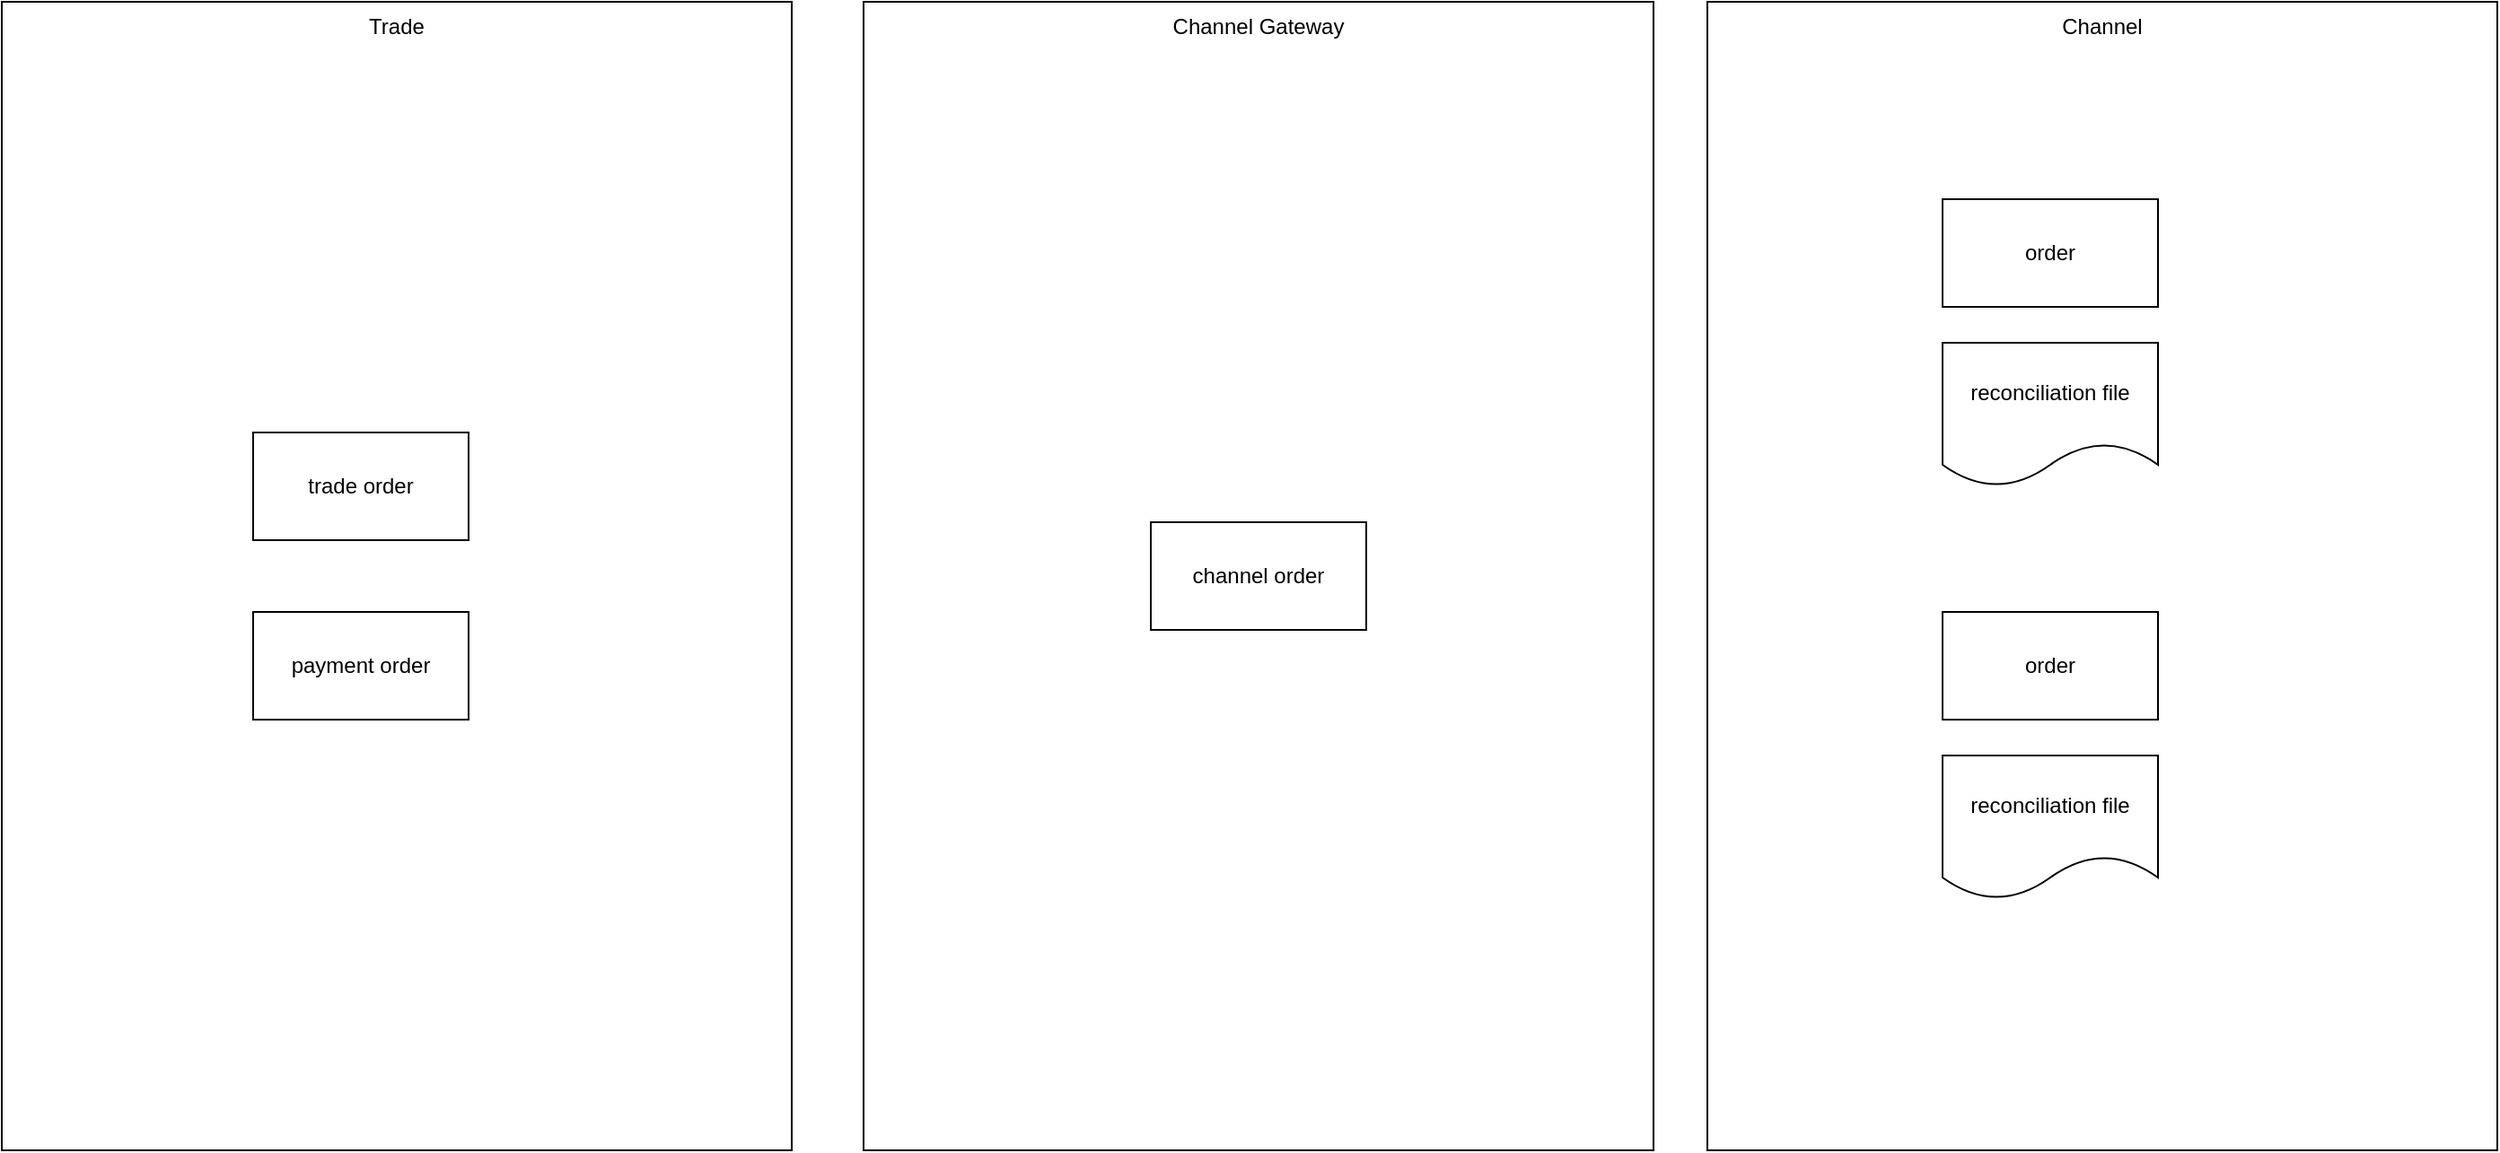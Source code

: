 <mxfile version="21.6.8" type="github">
  <diagram name="第 1 页" id="IDC6OgUZG76HqQoy6pAl">
    <mxGraphModel dx="1306" dy="830" grid="1" gridSize="10" guides="1" tooltips="1" connect="1" arrows="1" fold="1" page="1" pageScale="1" pageWidth="827" pageHeight="1169" math="0" shadow="0">
      <root>
        <mxCell id="0" />
        <mxCell id="1" parent="0" />
        <mxCell id="8EhN2QBnAJq9SpPhxFZ0-1" value="Trade" style="rounded=0;whiteSpace=wrap;html=1;align=center;verticalAlign=top;" vertex="1" parent="1">
          <mxGeometry x="40" y="40" width="440" height="640" as="geometry" />
        </mxCell>
        <mxCell id="8EhN2QBnAJq9SpPhxFZ0-2" value="Channel Gateway" style="rounded=0;whiteSpace=wrap;html=1;align=center;verticalAlign=top;" vertex="1" parent="1">
          <mxGeometry x="520" y="40" width="440" height="640" as="geometry" />
        </mxCell>
        <mxCell id="8EhN2QBnAJq9SpPhxFZ0-3" value="Channel" style="rounded=0;whiteSpace=wrap;html=1;align=center;verticalAlign=top;" vertex="1" parent="1">
          <mxGeometry x="990" y="40" width="440" height="640" as="geometry" />
        </mxCell>
        <mxCell id="8EhN2QBnAJq9SpPhxFZ0-4" value="trade order" style="rounded=0;whiteSpace=wrap;html=1;" vertex="1" parent="1">
          <mxGeometry x="180" y="280" width="120" height="60" as="geometry" />
        </mxCell>
        <mxCell id="8EhN2QBnAJq9SpPhxFZ0-5" value="payment order" style="rounded=0;whiteSpace=wrap;html=1;" vertex="1" parent="1">
          <mxGeometry x="180" y="380" width="120" height="60" as="geometry" />
        </mxCell>
        <mxCell id="8EhN2QBnAJq9SpPhxFZ0-6" value="channel order" style="rounded=0;whiteSpace=wrap;html=1;" vertex="1" parent="1">
          <mxGeometry x="680" y="330" width="120" height="60" as="geometry" />
        </mxCell>
        <mxCell id="8EhN2QBnAJq9SpPhxFZ0-7" value="reconciliation file" style="shape=document;whiteSpace=wrap;html=1;boundedLbl=1;" vertex="1" parent="1">
          <mxGeometry x="1121" y="460" width="120" height="80" as="geometry" />
        </mxCell>
        <mxCell id="8EhN2QBnAJq9SpPhxFZ0-8" value="order" style="rounded=0;whiteSpace=wrap;html=1;" vertex="1" parent="1">
          <mxGeometry x="1121" y="380" width="120" height="60" as="geometry" />
        </mxCell>
        <mxCell id="8EhN2QBnAJq9SpPhxFZ0-9" value="reconciliation file" style="shape=document;whiteSpace=wrap;html=1;boundedLbl=1;" vertex="1" parent="1">
          <mxGeometry x="1121" y="230" width="120" height="80" as="geometry" />
        </mxCell>
        <mxCell id="8EhN2QBnAJq9SpPhxFZ0-10" value="order" style="rounded=0;whiteSpace=wrap;html=1;" vertex="1" parent="1">
          <mxGeometry x="1121" y="150" width="120" height="60" as="geometry" />
        </mxCell>
      </root>
    </mxGraphModel>
  </diagram>
</mxfile>
